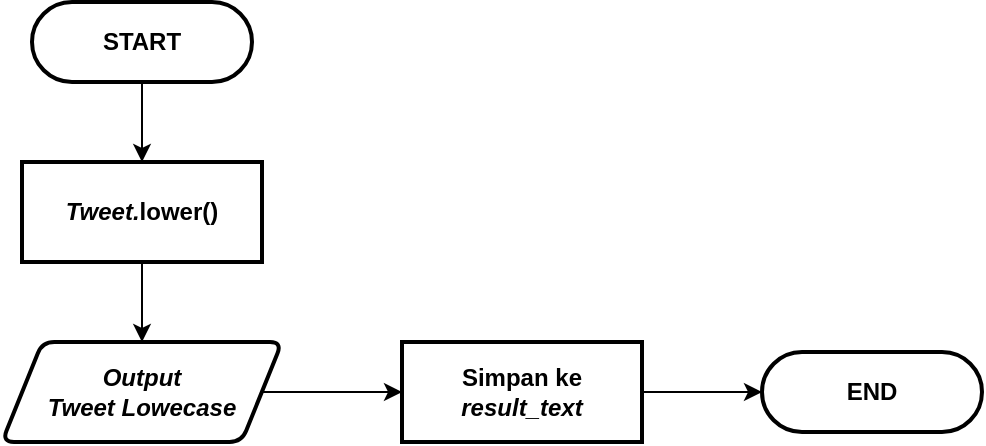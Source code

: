 <mxfile version="14.2.9" type="device"><diagram id="H_fRqtyggIVv_zjI1ywA" name="Page-1"><mxGraphModel dx="1021" dy="500" grid="1" gridSize="10" guides="1" tooltips="1" connect="1" arrows="1" fold="1" page="1" pageScale="1" pageWidth="827" pageHeight="1169" math="0" shadow="0"><root><mxCell id="0"/><mxCell id="1" parent="0"/><mxCell id="nq37NrVnf6S420Zew8mY-68" style="edgeStyle=orthogonalEdgeStyle;rounded=0;orthogonalLoop=1;jettySize=auto;html=1;entryX=0.5;entryY=0;entryDx=0;entryDy=0;entryPerimeter=0;fontSize=12;" parent="1" edge="1"><mxGeometry relative="1" as="geometry"><mxPoint x="100" y="410" as="sourcePoint"/><Array as="points"><mxPoint x="100" y="450"/><mxPoint x="200" y="450"/><mxPoint x="200" y="110"/><mxPoint x="300" y="110"/></Array></mxGeometry></mxCell><mxCell id="sGadH_dSpeJoEKx7ybwO-1" style="edgeStyle=orthogonalEdgeStyle;rounded=0;orthogonalLoop=1;jettySize=auto;html=1;entryX=0.5;entryY=0;entryDx=0;entryDy=0;entryPerimeter=0;fontSize=12;" edge="1" parent="1"><mxGeometry relative="1" as="geometry"><mxPoint x="110" y="410" as="sourcePoint"/><Array as="points"><mxPoint x="110" y="450"/><mxPoint x="210" y="450"/><mxPoint x="210" y="110"/><mxPoint x="310" y="110"/></Array></mxGeometry></mxCell><mxCell id="sGadH_dSpeJoEKx7ybwO-2" style="edgeStyle=orthogonalEdgeStyle;rounded=0;orthogonalLoop=1;jettySize=auto;html=1;entryX=0.5;entryY=0;entryDx=0;entryDy=0;" edge="1" parent="1" source="sGadH_dSpeJoEKx7ybwO-3" target="sGadH_dSpeJoEKx7ybwO-5"><mxGeometry relative="1" as="geometry"/></mxCell><mxCell id="sGadH_dSpeJoEKx7ybwO-3" value="&lt;b style=&quot;font-size: 12px;&quot;&gt;START&lt;/b&gt;" style="rounded=1;whiteSpace=wrap;html=1;absoluteArcSize=1;arcSize=140;strokeWidth=2;fontSize=12;" vertex="1" parent="1"><mxGeometry x="65" y="50" width="110" height="40" as="geometry"/></mxCell><mxCell id="sGadH_dSpeJoEKx7ybwO-4" style="edgeStyle=orthogonalEdgeStyle;rounded=0;orthogonalLoop=1;jettySize=auto;html=1;" edge="1" parent="1" source="sGadH_dSpeJoEKx7ybwO-5"><mxGeometry relative="1" as="geometry"><mxPoint x="120" y="220" as="targetPoint"/></mxGeometry></mxCell><mxCell id="sGadH_dSpeJoEKx7ybwO-5" value="&lt;b&gt;&lt;i&gt;Tweet.&lt;/i&gt;lower()&lt;/b&gt;" style="rounded=1;whiteSpace=wrap;html=1;absoluteArcSize=1;arcSize=0;strokeWidth=2;fontSize=12;" vertex="1" parent="1"><mxGeometry x="60" y="130" width="120" height="50" as="geometry"/></mxCell><mxCell id="sGadH_dSpeJoEKx7ybwO-6" style="edgeStyle=orthogonalEdgeStyle;rounded=0;orthogonalLoop=1;jettySize=auto;html=1;entryX=0;entryY=0.5;entryDx=0;entryDy=0;" edge="1" parent="1" source="sGadH_dSpeJoEKx7ybwO-7" target="sGadH_dSpeJoEKx7ybwO-9"><mxGeometry relative="1" as="geometry"/></mxCell><mxCell id="sGadH_dSpeJoEKx7ybwO-7" value="&lt;i&gt;Output &lt;br&gt;Tweet Lowecase&lt;/i&gt;" style="shape=parallelogram;html=1;strokeWidth=2;perimeter=parallelogramPerimeter;whiteSpace=wrap;rounded=1;arcSize=12;size=0.144;fontSize=12;fontStyle=1" vertex="1" parent="1"><mxGeometry x="50" y="220" width="140" height="50" as="geometry"/></mxCell><mxCell id="sGadH_dSpeJoEKx7ybwO-8" style="edgeStyle=orthogonalEdgeStyle;rounded=0;orthogonalLoop=1;jettySize=auto;html=1;entryX=0;entryY=0.5;entryDx=0;entryDy=0;" edge="1" parent="1" source="sGadH_dSpeJoEKx7ybwO-9" target="sGadH_dSpeJoEKx7ybwO-10"><mxGeometry relative="1" as="geometry"/></mxCell><mxCell id="sGadH_dSpeJoEKx7ybwO-9" value="&lt;span style=&quot;font-family: &amp;#34;helvetica&amp;#34;&quot;&gt;&lt;b&gt;Simpan ke&lt;br&gt;&lt;i&gt;result_text&lt;/i&gt;&lt;/b&gt;&lt;/span&gt;" style="rounded=1;whiteSpace=wrap;html=1;absoluteArcSize=1;arcSize=0;strokeWidth=2;fontSize=12;" vertex="1" parent="1"><mxGeometry x="250" y="220" width="120" height="50" as="geometry"/></mxCell><mxCell id="sGadH_dSpeJoEKx7ybwO-10" value="&lt;b&gt;END&lt;/b&gt;" style="rounded=1;whiteSpace=wrap;html=1;absoluteArcSize=1;arcSize=140;strokeWidth=2;fontSize=12;" vertex="1" parent="1"><mxGeometry x="430" y="225.0" width="110" height="40" as="geometry"/></mxCell></root></mxGraphModel></diagram></mxfile>